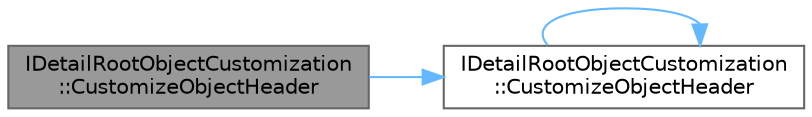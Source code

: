 digraph "IDetailRootObjectCustomization::CustomizeObjectHeader"
{
 // INTERACTIVE_SVG=YES
 // LATEX_PDF_SIZE
  bgcolor="transparent";
  edge [fontname=Helvetica,fontsize=10,labelfontname=Helvetica,labelfontsize=10];
  node [fontname=Helvetica,fontsize=10,shape=box,height=0.2,width=0.4];
  rankdir="LR";
  Node1 [id="Node000001",label="IDetailRootObjectCustomization\l::CustomizeObjectHeader",height=0.2,width=0.4,color="gray40", fillcolor="grey60", style="filled", fontcolor="black",tooltip="Called when the details panel wants to display an object header widget for a given object."];
  Node1 -> Node2 [id="edge1_Node000001_Node000002",color="steelblue1",style="solid",tooltip=" "];
  Node2 [id="Node000002",label="IDetailRootObjectCustomization\l::CustomizeObjectHeader",height=0.2,width=0.4,color="grey40", fillcolor="white", style="filled",URL="$df/d20/classIDetailRootObjectCustomization.html#a5ea2bf7da350cd78419f0d7c2e7a442a",tooltip="Called when the details panel wants to display an object header widget for a given object."];
  Node2 -> Node2 [id="edge2_Node000002_Node000002",color="steelblue1",style="solid",tooltip=" "];
}

